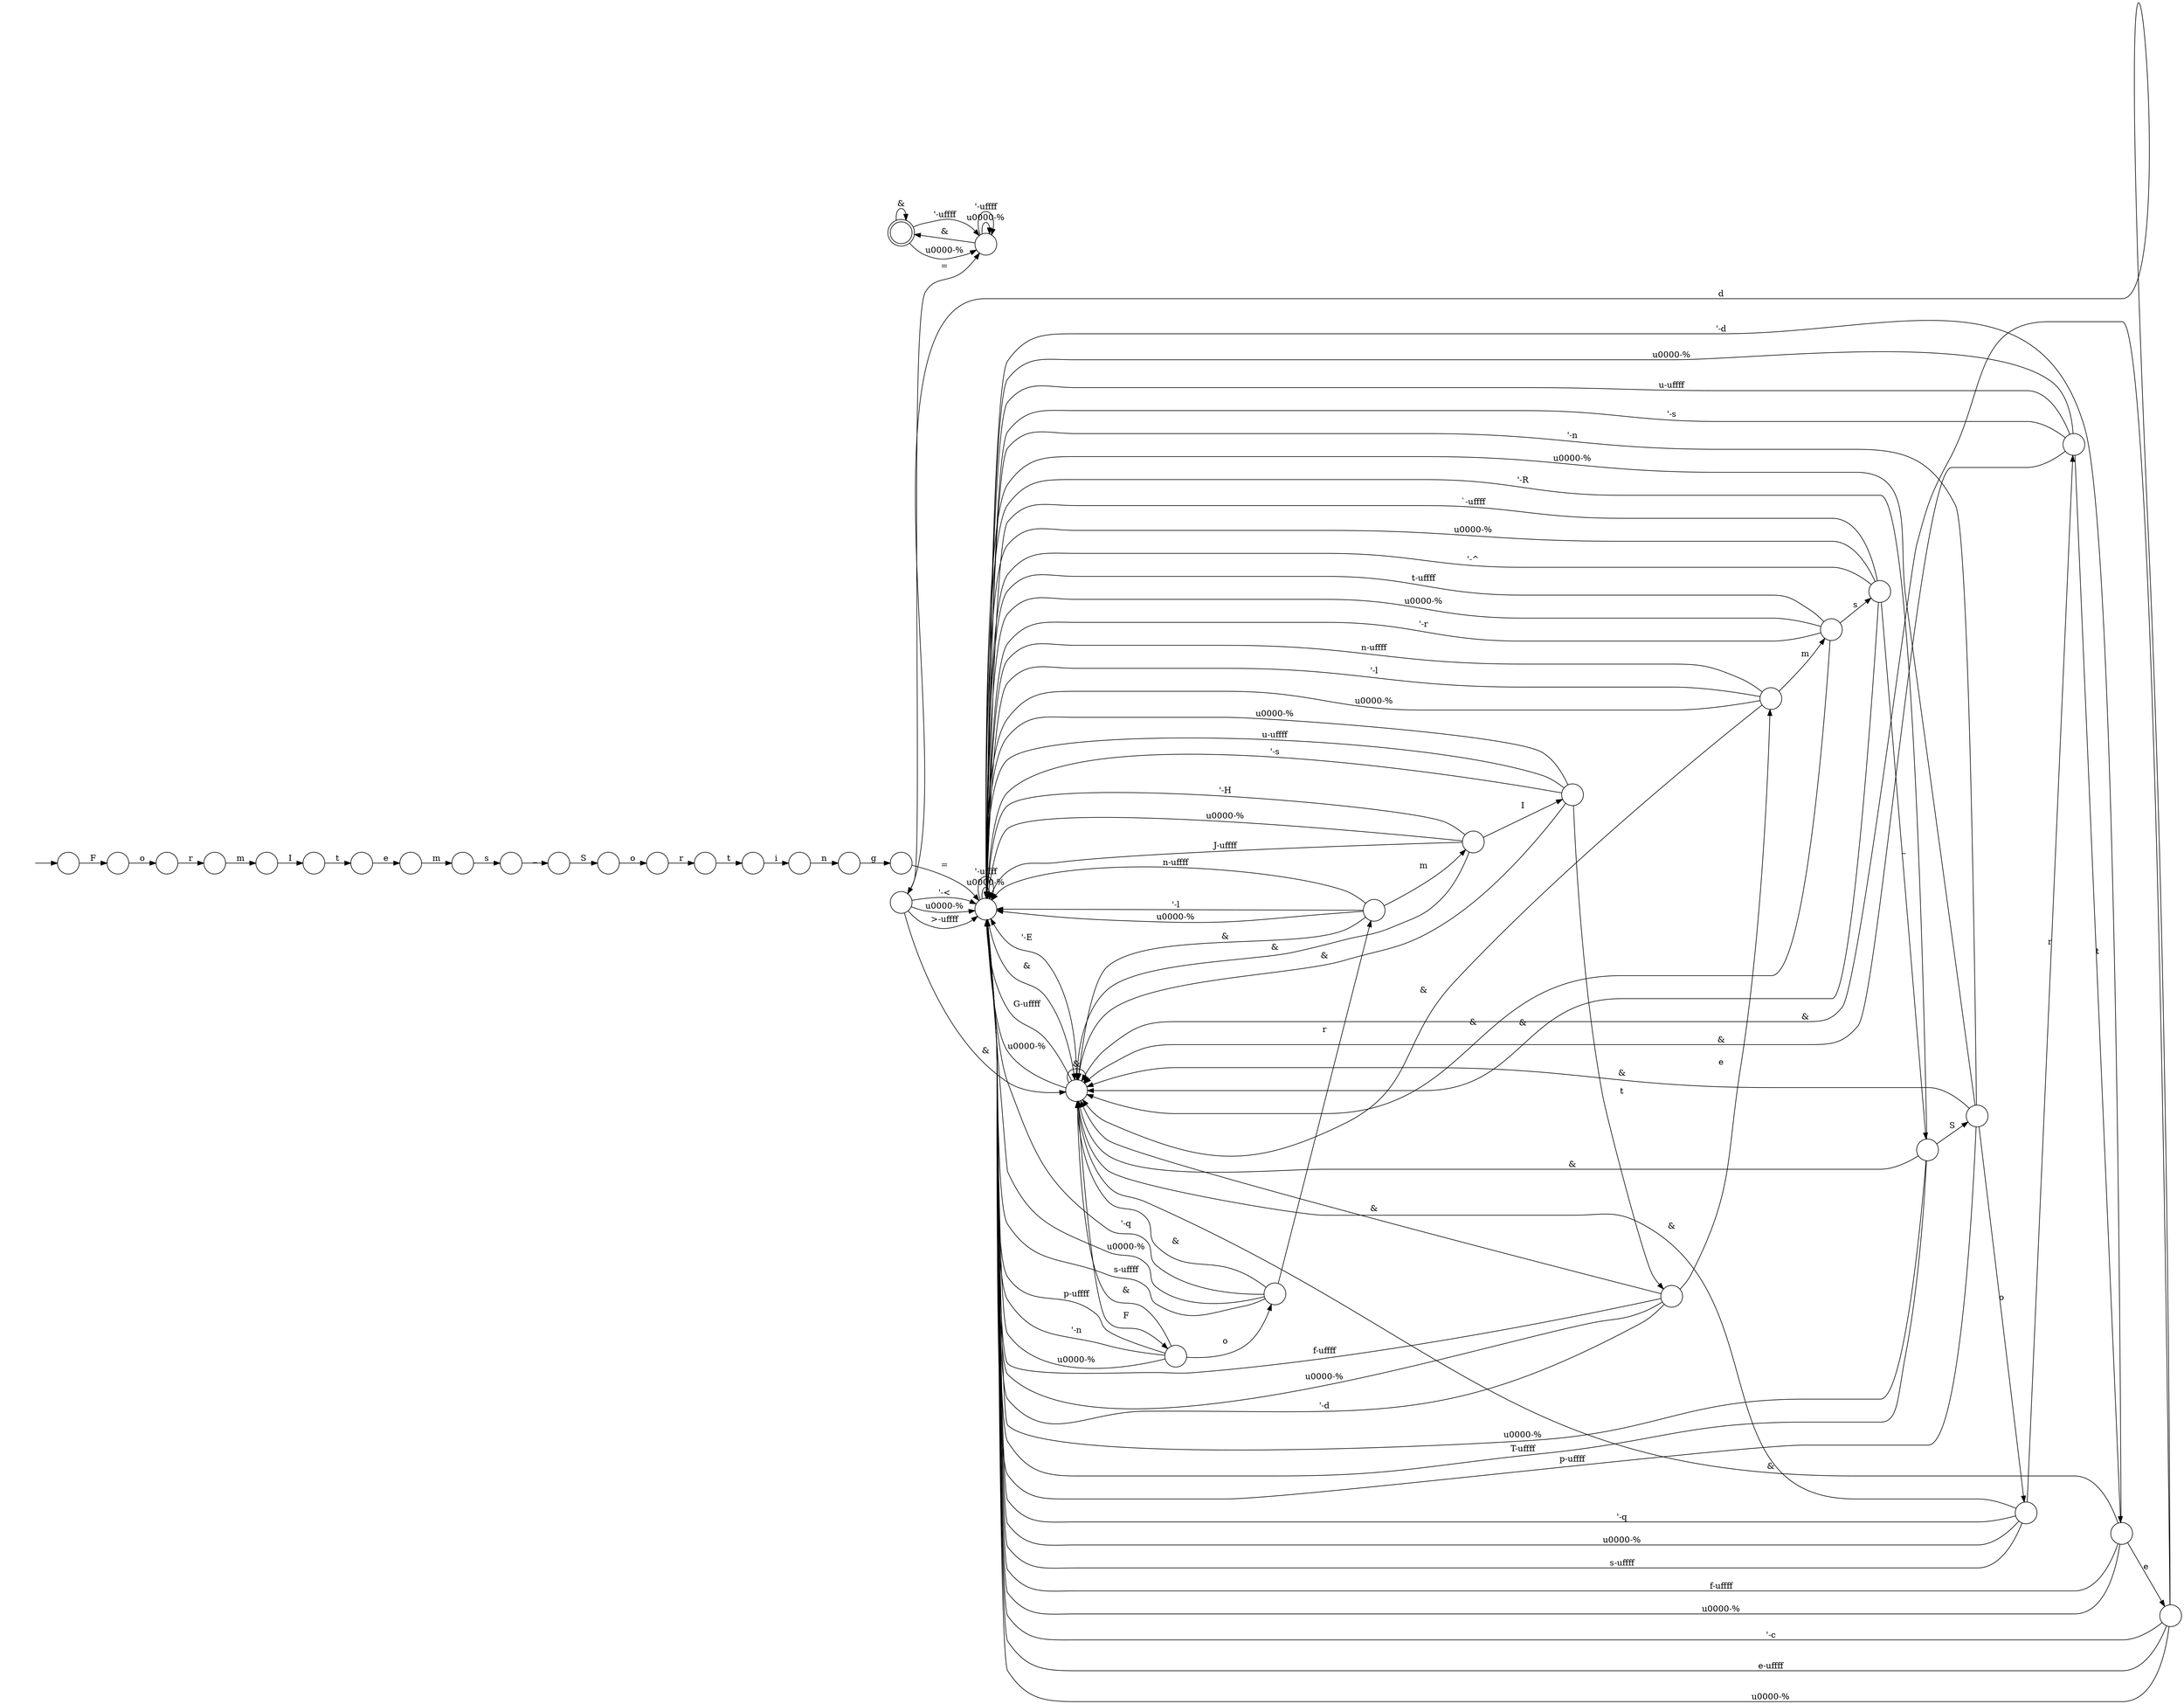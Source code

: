 digraph Automaton {
  rankdir = LR;
  0 [shape=doublecircle,label=""];
  0 -> 0 [label="&"]
  0 -> 17 [label="\u0000-%"]
  0 -> 17 [label="'-\uffff"]
  1 [shape=circle,label=""];
  1 -> 2 [label="n"]
  2 [shape=circle,label=""];
  2 -> 6 [label="g"]
  3 [shape=circle,label=""];
  3 -> 33 [label="&"]
  3 -> 3 [label="\u0000-%"]
  3 -> 3 [label="'-\uffff"]
  4 [shape=circle,label=""];
  4 -> 3 [label="p-\uffff"]
  4 -> 3 [label="'-n"]
  4 -> 33 [label="&"]
  4 -> 3 [label="\u0000-%"]
  4 -> 10 [label="o"]
  5 [shape=circle,label=""];
  5 -> 14 [label="t"]
  6 [shape=circle,label=""];
  6 -> 3 [label="="]
  7 [shape=circle,label=""];
  7 -> 33 [label="&"]
  7 -> 26 [label="s"]
  7 -> 3 [label="t-\uffff"]
  7 -> 3 [label="\u0000-%"]
  7 -> 3 [label="'-r"]
  8 [shape=circle,label=""];
  8 -> 33 [label="&"]
  8 -> 3 [label="'-H"]
  8 -> 24 [label="I"]
  8 -> 3 [label="\u0000-%"]
  8 -> 3 [label="J-\uffff"]
  9 [shape=circle,label=""];
  9 -> 33 [label="&"]
  9 -> 34 [label="e"]
  9 -> 3 [label="f-\uffff"]
  9 -> 3 [label="\u0000-%"]
  9 -> 3 [label="'-d"]
  10 [shape=circle,label=""];
  10 -> 33 [label="&"]
  10 -> 3 [label="'-q"]
  10 -> 3 [label="\u0000-%"]
  10 -> 20 [label="r"]
  10 -> 3 [label="s-\uffff"]
  11 [shape=circle,label=""];
  11 -> 3 [label="p-\uffff"]
  11 -> 3 [label="'-n"]
  11 -> 33 [label="&"]
  11 -> 3 [label="\u0000-%"]
  11 -> 13 [label="o"]
  12 [shape=circle,label=""];
  12 -> 3 [label="'-R"]
  12 -> 33 [label="&"]
  12 -> 11 [label="S"]
  12 -> 3 [label="\u0000-%"]
  12 -> 3 [label="T-\uffff"]
  13 [shape=circle,label=""];
  13 -> 33 [label="&"]
  13 -> 3 [label="'-q"]
  13 -> 3 [label="\u0000-%"]
  13 -> 22 [label="r"]
  13 -> 3 [label="s-\uffff"]
  14 [shape=circle,label=""];
  14 -> 29 [label="e"]
  15 [shape=circle,label=""];
  initial [shape=plaintext,label=""];
  initial -> 15
  15 -> 18 [label="F"]
  16 [shape=circle,label=""];
  16 -> 37 [label="_"]
  17 [shape=circle,label=""];
  17 -> 0 [label="&"]
  17 -> 17 [label="\u0000-%"]
  17 -> 17 [label="'-\uffff"]
  18 [shape=circle,label=""];
  18 -> 25 [label="o"]
  19 [shape=circle,label=""];
  19 -> 27 [label="r"]
  20 [shape=circle,label=""];
  20 -> 33 [label="&"]
  20 -> 3 [label="n-\uffff"]
  20 -> 8 [label="m"]
  20 -> 3 [label="'-l"]
  20 -> 3 [label="\u0000-%"]
  21 [shape=circle,label=""];
  21 -> 17 [label="="]
  21 -> 3 [label="'-<"]
  21 -> 33 [label="&"]
  21 -> 3 [label="\u0000-%"]
  21 -> 3 [label=">-\uffff"]
  22 [shape=circle,label=""];
  22 -> 36 [label="t"]
  22 -> 33 [label="&"]
  22 -> 3 [label="\u0000-%"]
  22 -> 3 [label="u-\uffff"]
  22 -> 3 [label="'-s"]
  23 [shape=circle,label=""];
  23 -> 1 [label="i"]
  24 [shape=circle,label=""];
  24 -> 33 [label="&"]
  24 -> 9 [label="t"]
  24 -> 3 [label="\u0000-%"]
  24 -> 3 [label="u-\uffff"]
  24 -> 3 [label="'-s"]
  25 [shape=circle,label=""];
  25 -> 30 [label="r"]
  26 [shape=circle,label=""];
  26 -> 33 [label="&"]
  26 -> 3 [label="`-\uffff"]
  26 -> 12 [label="_"]
  26 -> 3 [label="\u0000-%"]
  26 -> 3 [label="'-^"]
  27 [shape=circle,label=""];
  27 -> 23 [label="t"]
  28 [shape=circle,label=""];
  28 -> 19 [label="o"]
  29 [shape=circle,label=""];
  29 -> 32 [label="m"]
  30 [shape=circle,label=""];
  30 -> 35 [label="m"]
  31 [shape=circle,label=""];
  31 -> 3 [label="'-c"]
  31 -> 33 [label="&"]
  31 -> 21 [label="d"]
  31 -> 3 [label="e-\uffff"]
  31 -> 3 [label="\u0000-%"]
  32 [shape=circle,label=""];
  32 -> 16 [label="s"]
  33 [shape=circle,label=""];
  33 -> 3 [label="G-\uffff"]
  33 -> 33 [label="&"]
  33 -> 4 [label="F"]
  33 -> 3 [label="\u0000-%"]
  33 -> 3 [label="'-E"]
  34 [shape=circle,label=""];
  34 -> 33 [label="&"]
  34 -> 3 [label="n-\uffff"]
  34 -> 7 [label="m"]
  34 -> 3 [label="'-l"]
  34 -> 3 [label="\u0000-%"]
  35 [shape=circle,label=""];
  35 -> 5 [label="I"]
  36 [shape=circle,label=""];
  36 -> 33 [label="&"]
  36 -> 31 [label="e"]
  36 -> 3 [label="f-\uffff"]
  36 -> 3 [label="\u0000-%"]
  36 -> 3 [label="'-d"]
  37 [shape=circle,label=""];
  37 -> 28 [label="S"]
}

